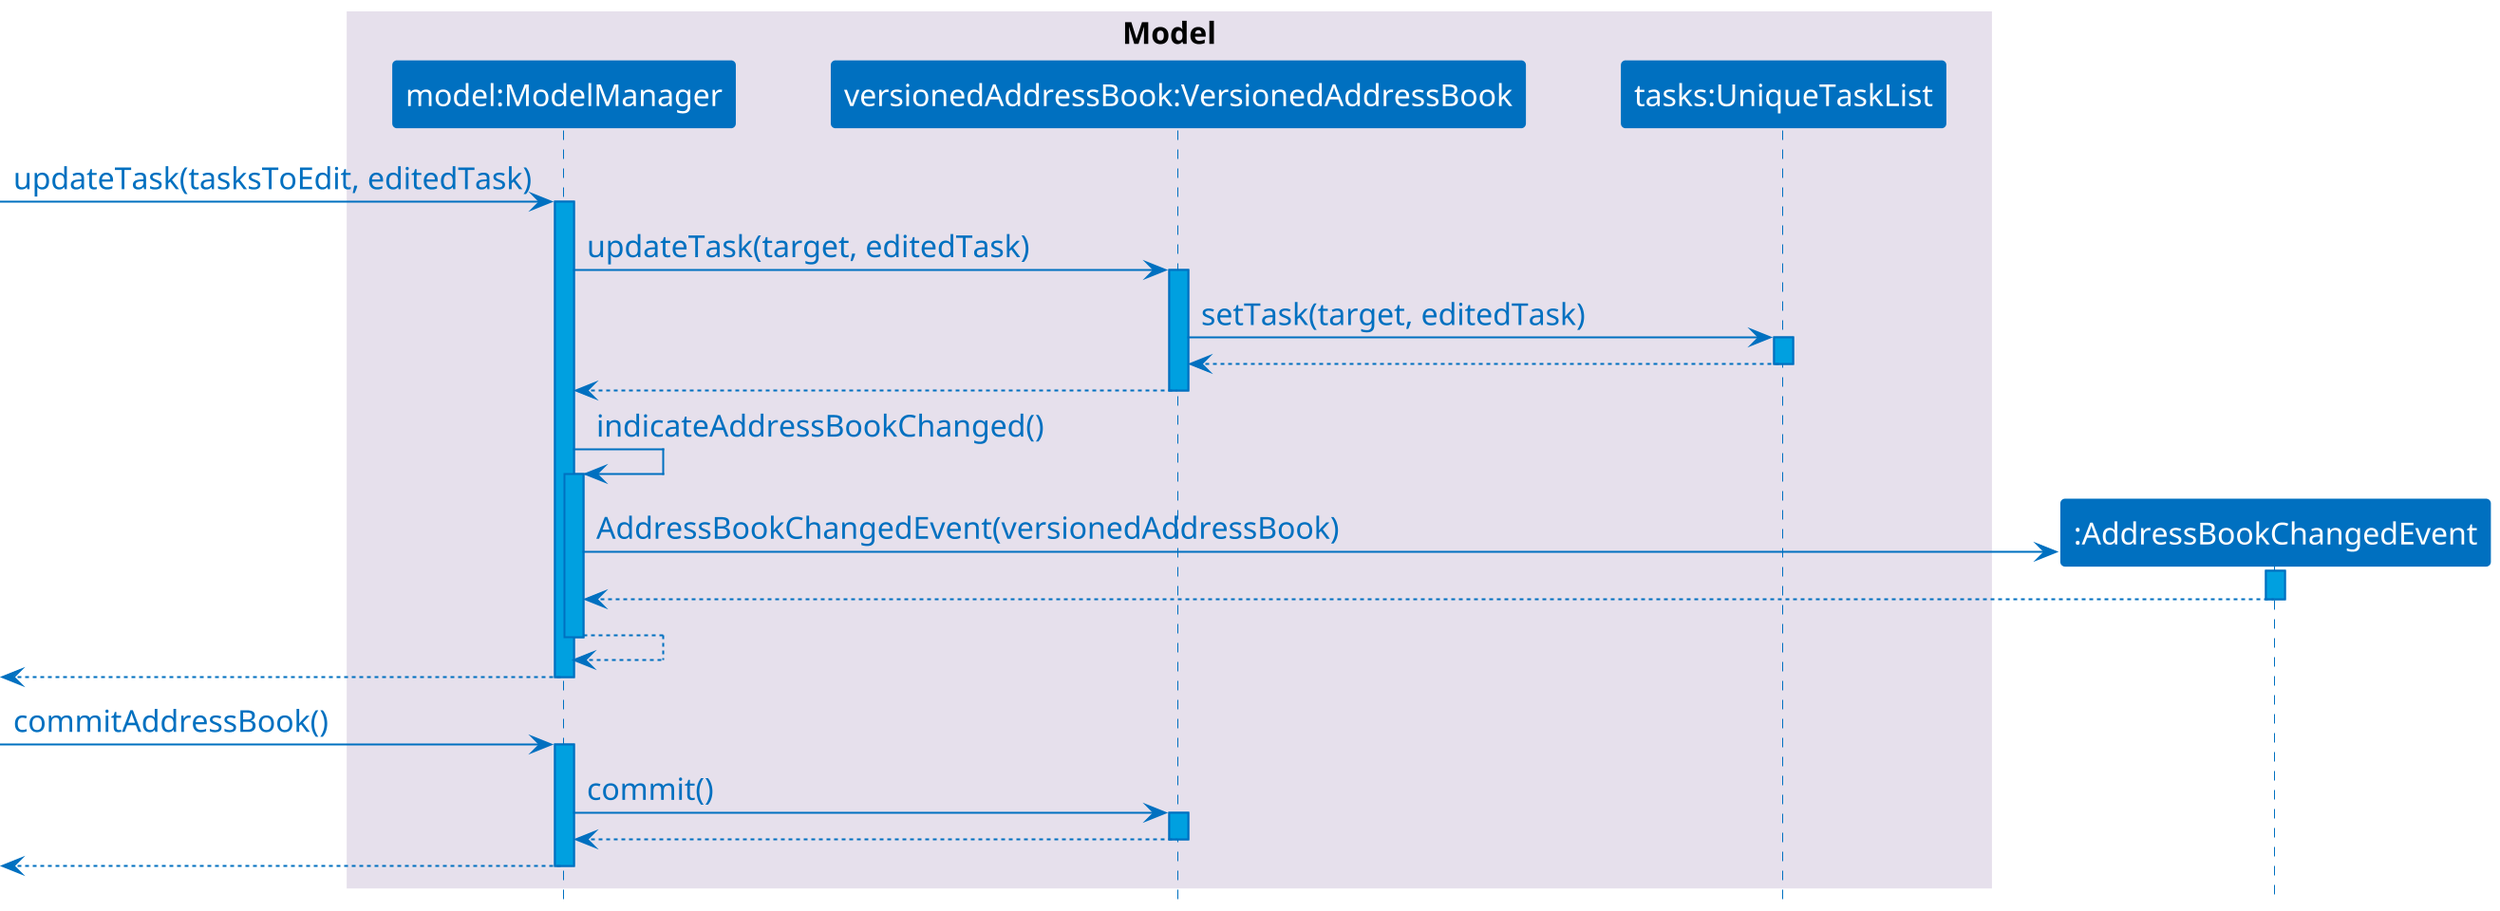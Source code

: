 @startuml
scale 2
skinparam defaultFontName Calibri
skinparam defaultFontSize 16
skinparam BoxPadding 10
skinparam ParticipantPadding 20
skinparam shadowing false
skinparam sequence {
    BoxBorderColor transparent
    BoxFontSize 20
    ParticipantBorderColor #0070C0
    ParticipantBackgroundColor #0070C0
    ParticipantFontColor #FFFFFF
    LifeLineBorderColor #0070C0
    LifeLineBackgroundColor #00A0E0
    ArrowColor #0070C0
    ArrowBorderColor #0070C0
    ArrowFontColor #0070C0
}

autoactivate on
hide footbox

box "Model" #E6E0EC
    participant modelManager as "model:ModelManager"
    participant versionedAddressBook as "versionedAddressBook:VersionedAddressBook"
    participant tasks as "tasks:UniqueTaskList"
end box

participant addressBookChangedEvent as ":AddressBookChangedEvent"

[-> modelManager: updateTask(tasksToEdit, editedTask)

modelManager -> versionedAddressBook: updateTask(target, editedTask)

versionedAddressBook -> tasks: setTask(target, editedTask)

tasks --> versionedAddressBook

versionedAddressBook --> modelManager

modelManager -> modelManager: indicateAddressBookChanged()

create addressBookChangedEvent
modelManager -> addressBookChangedEvent: AddressBookChangedEvent(versionedAddressBook)
addressBookChangedEvent --> modelManager

modelManager --> modelManager

modelManager -->[



[-> modelManager: commitAddressBook()

modelManager -> versionedAddressBook: commit()

versionedAddressBook --> modelManager

modelManager -->[
@enduml
